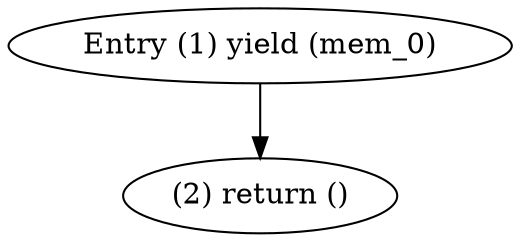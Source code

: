 digraph {
    0 [ label = "Entry (1) yield (mem_0)" ]
    1 [ label = "(2) return ()" ]
    0 -> 1 [ label = "" ]
}
